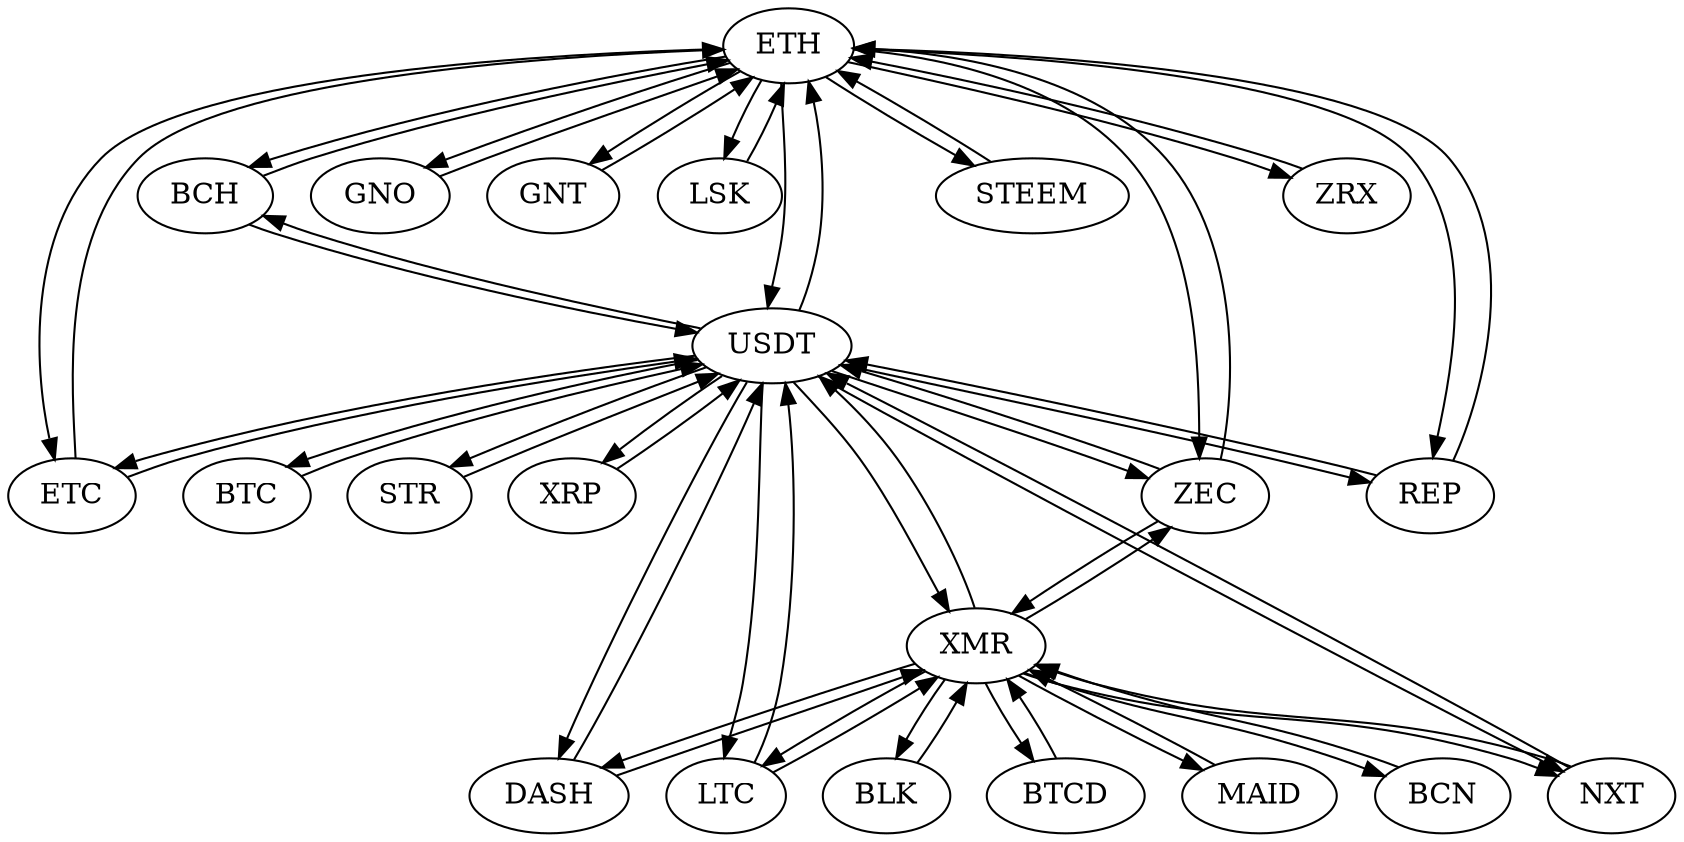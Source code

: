
digraph Pairs {

    //
    // ETH
    //
    ETH -> BCH;
    ETH -> ETC;
    ETH -> GNO;
    ETH -> GNT;
    ETH -> LSK;
    ETH -> REP;
    ETH -> STEEM;
    ETH -> ZEC;
    ETH -> ZRX;

    BCH -> ETH;
    ETC -> ETH;
    GNO -> ETH;
    GNT -> ETH;
    LSK -> ETH;
    REP -> ETH;
    STEEM -> ETH;
    ZEC -> ETH;
    ZRX -> ETH;

    //
    // XMR
    //
    XMR -> BCN;
    XMR -> BLK;
    XMR -> BTCD;
    XMR -> DASH;
    XMR -> LTC;
    XMR -> MAID;
    XMR -> NXT;
    XMR -> ZEC;

    BCN -> XMR;
    BLK -> XMR;
    BTCD -> XMR;
    DASH -> XMR;
    LTC -> XMR;
    MAID -> XMR;
    NXT -> XMR;
    ZEC -> XMR;

    //
    // USDT
    //
    USDT -> BCH;
    USDT -> BTC;
    USDT -> DASH;
    USDT -> ETC;
    USDT -> ETH;
    USDT -> LTC;
    USDT -> NXT;
    USDT -> REP;
    USDT -> STR;
    USDT -> XMR;
    USDT -> XRP;
    USDT -> ZEC;

    BCH -> USDT;
    BTC -> USDT;
    DASH -> USDT;
    ETC -> USDT;
    ETH -> USDT;
    LTC -> USDT;
    NXT -> USDT;
    REP -> USDT;
    STR -> USDT;
    XMR -> USDT;
    XRP -> USDT;
    ZEC -> USDT;

    //
    // BTC
    //
//    BTC -> AMP;
//    BTC -> ARDR;
//    BTC -> BCH;
//    BTC -> BCN;
//    BTC -> BCY;
//    BTC -> BELA;
//    BTC -> BLK;
//    BTC -> BTCD;
//    BTC -> BTM;
//    BTC -> BTS;
//    BTC -> BURST;
//    BTC -> CLAM;
//    BTC -> DASH;
//    BTC -> DCR;
//    BTC -> DGB;
//    BTC -> DOGE;
//    BTC -> EMC2;
//    BTC -> ETC;
//    BTC -> ETH;
//    BTC -> EXP;
//    BTC -> FCT;
//    BTC -> FLDC;
//    BTC -> FLO;
//    BTC -> GAME;
//    BTC -> GNO;
//    BTC -> GNT;
//    BTC -> GRC;
//    BTC -> HUC;
//    BTC -> LBC;
//    BTC -> LSK;
//    BTC -> LTC;
//    BTC -> MAID;
//    BTC -> NAUT;
//    BTC -> NAV;
//    BTC -> NEOS;
//    BTC -> NMC;
//    BTC -> NOTE;
//    BTC -> NXC;
//    BTC -> NXT;
//    BTC -> OMNI;
//    BTC -> PASC;
//    BTC -> PINK;
//    BTC -> POT;
//    BTC -> PPC;
//    BTC -> RADS;
//    BTC -> REP;
//    BTC -> RIC;
//    BTC -> SBD;
//    BTC -> SC;
//    BTC -> SJCX;
//    BTC -> STEEM;
//    BTC -> STR;
//    BTC -> STRAT;
//    BTC -> SYS;
//    BTC -> VIA;
//    BTC -> VRC;
//    BTC -> VTC;
//    BTC -> XBC;
//    BTC -> XCP;
//    BTC -> XEM;
//    BTC -> XMR;
//    BTC -> XPM;
//    BTC -> XRP;
//    BTC -> XVC;
//    BTC -> ZEC;
//    BTC -> ZRX;

//    AMP -> BTC;
//    ARDR -> BTC;
//    BCH -> BTC;
//    BCN -> BTC;
//    BCY -> BTC;
//    BELA -> BTC;
//    BLK -> BTC;
//    BTCD -> BTC;
//    BTM -> BTC;
//    BTS -> BTC;
//    BURST -> BTC;
//    CLAM -> BTC;
//    DASH -> BTC;
//    DCR -> BTC;
//    DGB -> BTC;
//    DOGE -> BTC;
//    EMC2 -> BTC;
//    ETC -> BTC;
//    ETH -> BTC;
//    EXP -> BTC;
//    FCT -> BTC;
//    FLDC -> BTC;
//    FLO -> BTC;
//    GAME -> BTC;
//    GNO -> BTC;
//    GNT -> BTC;
//    GRC -> BTC;
//    HUC -> BTC;
//    LBC -> BTC;
//    LSK -> BTC;
//    LTC -> BTC;
//    MAID -> BTC;
//    NAUT -> BTC;
//    NAV -> BTC;
//    NEOS -> BTC;
//    NMC -> BTC;
//    NOTE -> BTC;
//    NXC -> BTC;
//    NXT -> BTC;
//    OMNI -> BTC;
//    PASC -> BTC;
//    PINK -> BTC;
//    POT -> BTC;
//    PPC -> BTC;
//    RADS -> BTC;
//    REP -> BTC;
//    RIC -> BTC;
//    SBD -> BTC;
//    SC -> BTC;
//    SJCX -> BTC;
//    STEEM -> BTC;
//    STR -> BTC;
//    STRAT -> BTC;
//    SYS -> BTC;
//    VIA -> BTC;
//    VRC -> BTC;
//    VTC -> BTC;
//    XBC -> BTC;
//    XCP -> BTC;
//    XEM -> BTC;
//    XMR -> BTC;
//    XPM -> BTC;
//    XRP -> BTC;
//    XVC -> BTC;
//    ZEC -> BTC;
//    ZRX -> BTC;
}